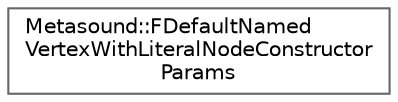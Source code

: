 digraph "Graphical Class Hierarchy"
{
 // INTERACTIVE_SVG=YES
 // LATEX_PDF_SIZE
  bgcolor="transparent";
  edge [fontname=Helvetica,fontsize=10,labelfontname=Helvetica,labelfontsize=10];
  node [fontname=Helvetica,fontsize=10,shape=box,height=0.2,width=0.4];
  rankdir="LR";
  Node0 [id="Node000000",label="Metasound::FDefaultNamed\lVertexWithLiteralNodeConstructor\lParams",height=0.2,width=0.4,color="grey40", fillcolor="white", style="filled",URL="$dd/ddb/structMetasound_1_1FDefaultNamedVertexWithLiteralNodeConstructorParams.html",tooltip=" "];
}
